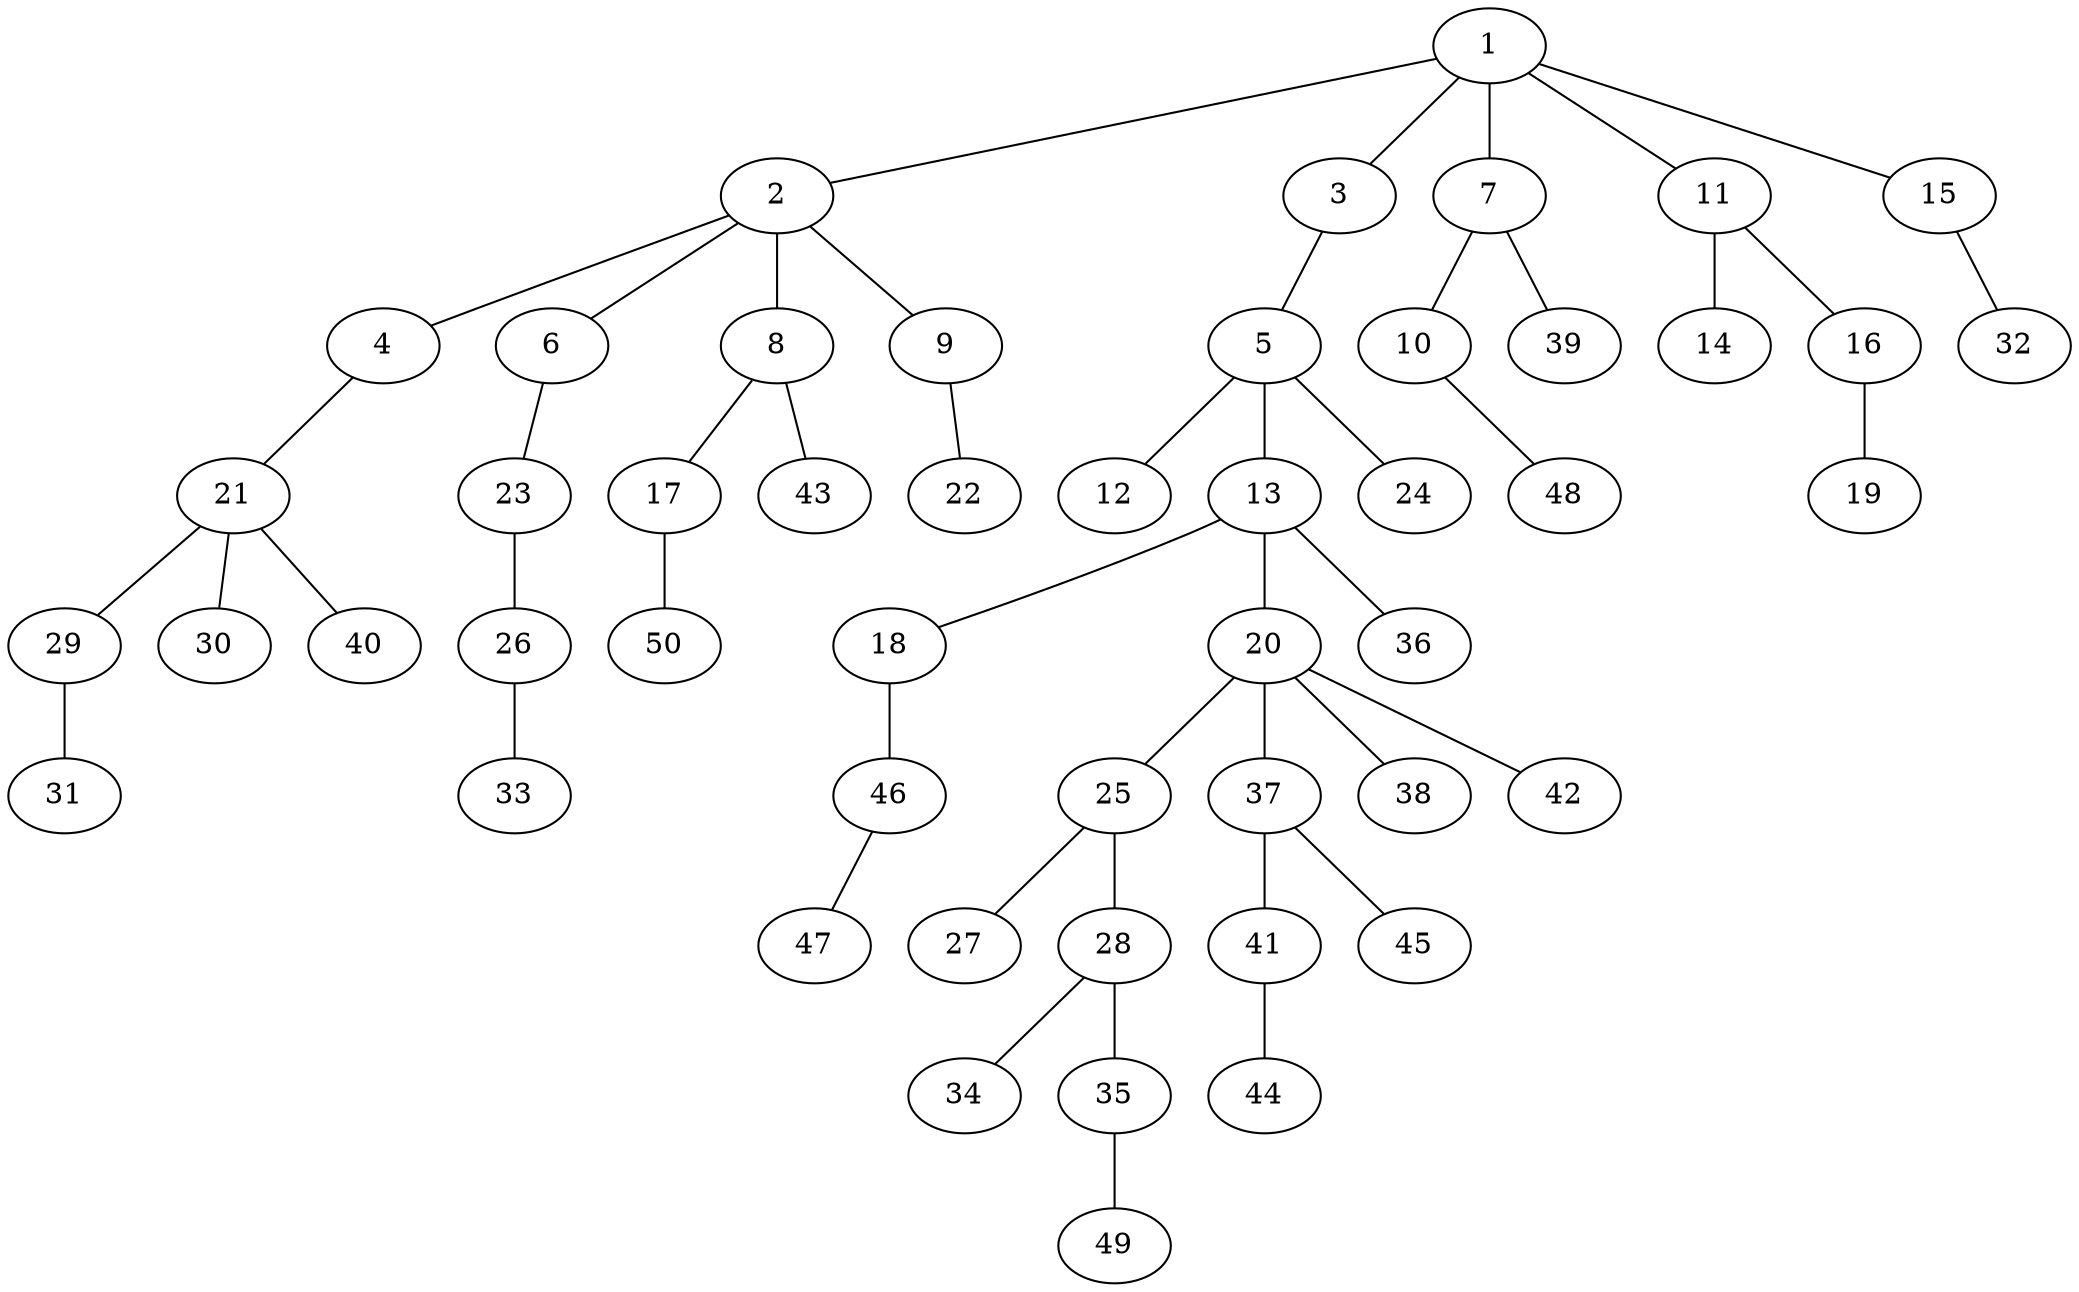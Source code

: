graph graphname {1--2
1--3
1--7
1--11
1--15
2--4
2--6
2--8
2--9
3--5
4--21
5--12
5--13
5--24
6--23
7--10
7--39
8--17
8--43
9--22
10--48
11--14
11--16
13--18
13--20
13--36
15--32
16--19
17--50
18--46
20--25
20--37
20--38
20--42
21--29
21--30
21--40
23--26
25--27
25--28
26--33
28--34
28--35
29--31
35--49
37--41
37--45
41--44
46--47
}